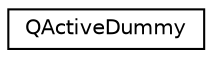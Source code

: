 digraph "Graphical Class Hierarchy"
{
 // LATEX_PDF_SIZE
  edge [fontname="Helvetica",fontsize="10",labelfontname="Helvetica",labelfontsize="10"];
  node [fontname="Helvetica",fontsize="10",shape=record];
  rankdir="LR";
  Node0 [label="QActiveDummy",height=0.2,width=0.4,color="black", fillcolor="white", style="filled",URL="$qs_8h.html#struct_q_active_dummy",tooltip="QActiveDummy Object class."];
}
